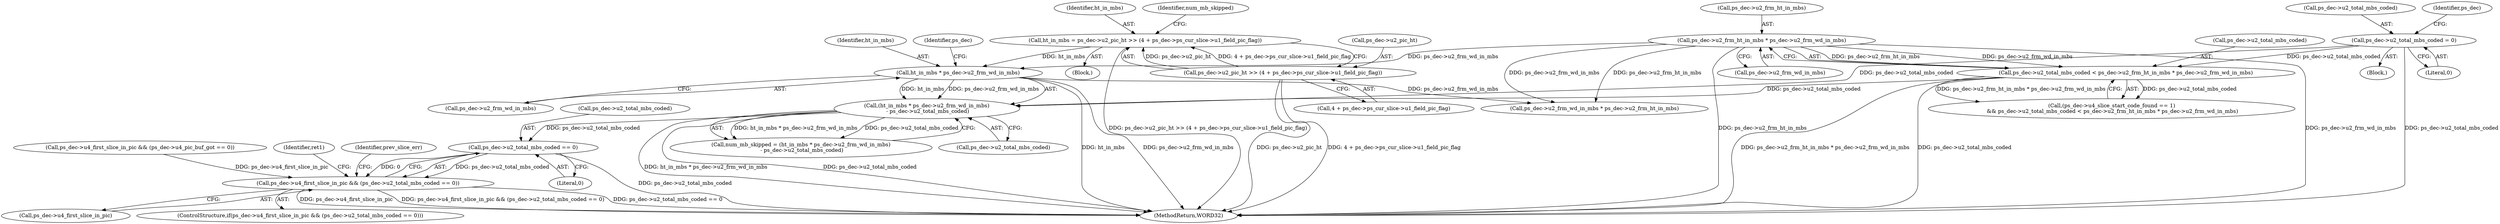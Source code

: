 digraph "0_Android_0b23c81c3dd9ec38f7e6806a3955fed1925541a0@pointer" {
"1001533" [label="(Call,ps_dec->u2_total_mbs_coded == 0)"];
"1001502" [label="(Call,(ht_in_mbs * ps_dec->u2_frm_wd_in_mbs)\n - ps_dec->u2_total_mbs_coded)"];
"1001503" [label="(Call,ht_in_mbs * ps_dec->u2_frm_wd_in_mbs)"];
"1001487" [label="(Call,ht_in_mbs = ps_dec->u2_pic_ht >> (4 + ps_dec->ps_cur_slice->u1_field_pic_flag))"];
"1001489" [label="(Call,ps_dec->u2_pic_ht >> (4 + ps_dec->ps_cur_slice->u1_field_pic_flag))"];
"1001474" [label="(Call,ps_dec->u2_frm_ht_in_mbs * ps_dec->u2_frm_wd_in_mbs)"];
"1001470" [label="(Call,ps_dec->u2_total_mbs_coded < ps_dec->u2_frm_ht_in_mbs * ps_dec->u2_frm_wd_in_mbs)"];
"1000908" [label="(Call,ps_dec->u2_total_mbs_coded = 0)"];
"1001529" [label="(Call,ps_dec->u4_first_slice_in_pic && (ps_dec->u2_total_mbs_coded == 0))"];
"1000909" [label="(Call,ps_dec->u2_total_mbs_coded)"];
"1001500" [label="(Call,num_mb_skipped = (ht_in_mbs * ps_dec->u2_frm_wd_in_mbs)\n - ps_dec->u2_total_mbs_coded)"];
"1001539" [label="(Identifier,prev_slice_err)"];
"1002226" [label="(MethodReturn,WORD32)"];
"1001489" [label="(Call,ps_dec->u2_pic_ht >> (4 + ps_dec->ps_cur_slice->u1_field_pic_flag))"];
"1001475" [label="(Call,ps_dec->u2_frm_ht_in_mbs)"];
"1001478" [label="(Call,ps_dec->u2_frm_wd_in_mbs)"];
"1001530" [label="(Call,ps_dec->u4_first_slice_in_pic)"];
"1001470" [label="(Call,ps_dec->u2_total_mbs_coded < ps_dec->u2_frm_ht_in_mbs * ps_dec->u2_frm_wd_in_mbs)"];
"1001502" [label="(Call,(ht_in_mbs * ps_dec->u2_frm_wd_in_mbs)\n - ps_dec->u2_total_mbs_coded)"];
"1001508" [label="(Call,ps_dec->u2_total_mbs_coded)"];
"1001529" [label="(Call,ps_dec->u4_first_slice_in_pic && (ps_dec->u2_total_mbs_coded == 0))"];
"1001488" [label="(Identifier,ht_in_mbs)"];
"1000156" [label="(Block,)"];
"1001537" [label="(Literal,0)"];
"1001474" [label="(Call,ps_dec->u2_frm_ht_in_mbs * ps_dec->u2_frm_wd_in_mbs)"];
"1001464" [label="(Call,(ps_dec->u4_slice_start_code_found == 1)\n && ps_dec->u2_total_mbs_coded < ps_dec->u2_frm_ht_in_mbs * ps_dec->u2_frm_wd_in_mbs)"];
"1001503" [label="(Call,ht_in_mbs * ps_dec->u2_frm_wd_in_mbs)"];
"1001481" [label="(Block,)"];
"1000912" [label="(Literal,0)"];
"1001512" [label="(Call,ps_dec->u4_first_slice_in_pic && (ps_dec->u4_pic_buf_got == 0))"];
"1001471" [label="(Call,ps_dec->u2_total_mbs_coded)"];
"1001504" [label="(Identifier,ht_in_mbs)"];
"1001493" [label="(Call,4 + ps_dec->ps_cur_slice->u1_field_pic_flag)"];
"1001509" [label="(Identifier,ps_dec)"];
"1001501" [label="(Identifier,num_mb_skipped)"];
"1001534" [label="(Call,ps_dec->u2_total_mbs_coded)"];
"1001490" [label="(Call,ps_dec->u2_pic_ht)"];
"1001533" [label="(Call,ps_dec->u2_total_mbs_coded == 0)"];
"1000908" [label="(Call,ps_dec->u2_total_mbs_coded = 0)"];
"1001670" [label="(Call,ps_dec->u2_frm_wd_in_mbs * ps_dec->u2_frm_ht_in_mbs)"];
"1001487" [label="(Call,ht_in_mbs = ps_dec->u2_pic_ht >> (4 + ps_dec->ps_cur_slice->u1_field_pic_flag))"];
"1000915" [label="(Identifier,ps_dec)"];
"1001505" [label="(Call,ps_dec->u2_frm_wd_in_mbs)"];
"1001542" [label="(Identifier,ret1)"];
"1001528" [label="(ControlStructure,if(ps_dec->u4_first_slice_in_pic && (ps_dec->u2_total_mbs_coded == 0)))"];
"1001533" -> "1001529"  [label="AST: "];
"1001533" -> "1001537"  [label="CFG: "];
"1001534" -> "1001533"  [label="AST: "];
"1001537" -> "1001533"  [label="AST: "];
"1001529" -> "1001533"  [label="CFG: "];
"1001533" -> "1002226"  [label="DDG: ps_dec->u2_total_mbs_coded"];
"1001533" -> "1001529"  [label="DDG: ps_dec->u2_total_mbs_coded"];
"1001533" -> "1001529"  [label="DDG: 0"];
"1001502" -> "1001533"  [label="DDG: ps_dec->u2_total_mbs_coded"];
"1001502" -> "1001500"  [label="AST: "];
"1001502" -> "1001508"  [label="CFG: "];
"1001503" -> "1001502"  [label="AST: "];
"1001508" -> "1001502"  [label="AST: "];
"1001500" -> "1001502"  [label="CFG: "];
"1001502" -> "1002226"  [label="DDG: ps_dec->u2_total_mbs_coded"];
"1001502" -> "1002226"  [label="DDG: ht_in_mbs * ps_dec->u2_frm_wd_in_mbs"];
"1001502" -> "1001500"  [label="DDG: ht_in_mbs * ps_dec->u2_frm_wd_in_mbs"];
"1001502" -> "1001500"  [label="DDG: ps_dec->u2_total_mbs_coded"];
"1001503" -> "1001502"  [label="DDG: ht_in_mbs"];
"1001503" -> "1001502"  [label="DDG: ps_dec->u2_frm_wd_in_mbs"];
"1001470" -> "1001502"  [label="DDG: ps_dec->u2_total_mbs_coded"];
"1000908" -> "1001502"  [label="DDG: ps_dec->u2_total_mbs_coded"];
"1001503" -> "1001505"  [label="CFG: "];
"1001504" -> "1001503"  [label="AST: "];
"1001505" -> "1001503"  [label="AST: "];
"1001509" -> "1001503"  [label="CFG: "];
"1001503" -> "1002226"  [label="DDG: ht_in_mbs"];
"1001503" -> "1002226"  [label="DDG: ps_dec->u2_frm_wd_in_mbs"];
"1001487" -> "1001503"  [label="DDG: ht_in_mbs"];
"1001474" -> "1001503"  [label="DDG: ps_dec->u2_frm_wd_in_mbs"];
"1001503" -> "1001670"  [label="DDG: ps_dec->u2_frm_wd_in_mbs"];
"1001487" -> "1001481"  [label="AST: "];
"1001487" -> "1001489"  [label="CFG: "];
"1001488" -> "1001487"  [label="AST: "];
"1001489" -> "1001487"  [label="AST: "];
"1001501" -> "1001487"  [label="CFG: "];
"1001487" -> "1002226"  [label="DDG: ps_dec->u2_pic_ht >> (4 + ps_dec->ps_cur_slice->u1_field_pic_flag)"];
"1001489" -> "1001487"  [label="DDG: ps_dec->u2_pic_ht"];
"1001489" -> "1001487"  [label="DDG: 4 + ps_dec->ps_cur_slice->u1_field_pic_flag"];
"1001489" -> "1001493"  [label="CFG: "];
"1001490" -> "1001489"  [label="AST: "];
"1001493" -> "1001489"  [label="AST: "];
"1001489" -> "1002226"  [label="DDG: 4 + ps_dec->ps_cur_slice->u1_field_pic_flag"];
"1001489" -> "1002226"  [label="DDG: ps_dec->u2_pic_ht"];
"1001474" -> "1001470"  [label="AST: "];
"1001474" -> "1001478"  [label="CFG: "];
"1001475" -> "1001474"  [label="AST: "];
"1001478" -> "1001474"  [label="AST: "];
"1001470" -> "1001474"  [label="CFG: "];
"1001474" -> "1002226"  [label="DDG: ps_dec->u2_frm_ht_in_mbs"];
"1001474" -> "1002226"  [label="DDG: ps_dec->u2_frm_wd_in_mbs"];
"1001474" -> "1001470"  [label="DDG: ps_dec->u2_frm_ht_in_mbs"];
"1001474" -> "1001470"  [label="DDG: ps_dec->u2_frm_wd_in_mbs"];
"1001474" -> "1001670"  [label="DDG: ps_dec->u2_frm_wd_in_mbs"];
"1001474" -> "1001670"  [label="DDG: ps_dec->u2_frm_ht_in_mbs"];
"1001470" -> "1001464"  [label="AST: "];
"1001471" -> "1001470"  [label="AST: "];
"1001464" -> "1001470"  [label="CFG: "];
"1001470" -> "1002226"  [label="DDG: ps_dec->u2_frm_ht_in_mbs * ps_dec->u2_frm_wd_in_mbs"];
"1001470" -> "1002226"  [label="DDG: ps_dec->u2_total_mbs_coded"];
"1001470" -> "1001464"  [label="DDG: ps_dec->u2_total_mbs_coded"];
"1001470" -> "1001464"  [label="DDG: ps_dec->u2_frm_ht_in_mbs * ps_dec->u2_frm_wd_in_mbs"];
"1000908" -> "1001470"  [label="DDG: ps_dec->u2_total_mbs_coded"];
"1000908" -> "1000156"  [label="AST: "];
"1000908" -> "1000912"  [label="CFG: "];
"1000909" -> "1000908"  [label="AST: "];
"1000912" -> "1000908"  [label="AST: "];
"1000915" -> "1000908"  [label="CFG: "];
"1000908" -> "1002226"  [label="DDG: ps_dec->u2_total_mbs_coded"];
"1001529" -> "1001528"  [label="AST: "];
"1001529" -> "1001530"  [label="CFG: "];
"1001530" -> "1001529"  [label="AST: "];
"1001539" -> "1001529"  [label="CFG: "];
"1001542" -> "1001529"  [label="CFG: "];
"1001529" -> "1002226"  [label="DDG: ps_dec->u4_first_slice_in_pic"];
"1001529" -> "1002226"  [label="DDG: ps_dec->u4_first_slice_in_pic && (ps_dec->u2_total_mbs_coded == 0)"];
"1001529" -> "1002226"  [label="DDG: ps_dec->u2_total_mbs_coded == 0"];
"1001512" -> "1001529"  [label="DDG: ps_dec->u4_first_slice_in_pic"];
}
